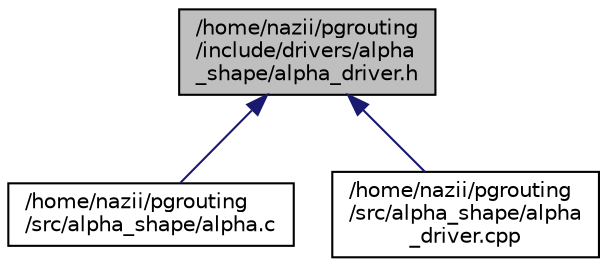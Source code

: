 digraph "/home/nazii/pgrouting/include/drivers/alpha_shape/alpha_driver.h"
{
  edge [fontname="Helvetica",fontsize="10",labelfontname="Helvetica",labelfontsize="10"];
  node [fontname="Helvetica",fontsize="10",shape=record];
  Node2 [label="/home/nazii/pgrouting\l/include/drivers/alpha\l_shape/alpha_driver.h",height=0.2,width=0.4,color="black", fillcolor="grey75", style="filled", fontcolor="black"];
  Node2 -> Node3 [dir="back",color="midnightblue",fontsize="10",style="solid",fontname="Helvetica"];
  Node3 [label="/home/nazii/pgrouting\l/src/alpha_shape/alpha.c",height=0.2,width=0.4,color="black", fillcolor="white", style="filled",URL="$alpha_8c.html"];
  Node2 -> Node4 [dir="back",color="midnightblue",fontsize="10",style="solid",fontname="Helvetica"];
  Node4 [label="/home/nazii/pgrouting\l/src/alpha_shape/alpha\l_driver.cpp",height=0.2,width=0.4,color="black", fillcolor="white", style="filled",URL="$alpha__driver_8cpp.html"];
}
